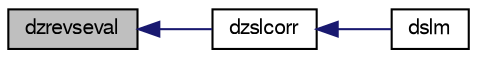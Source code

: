 digraph "dzrevseval"
{
  edge [fontname="FreeSans",fontsize="10",labelfontname="FreeSans",labelfontsize="10"];
  node [fontname="FreeSans",fontsize="10",shape=record];
  rankdir="LR";
  Node1 [label="dzrevseval",height=0.2,width=0.4,color="black", fillcolor="grey75", style="filled", fontcolor="black"];
  Node1 -> Node2 [dir="back",color="midnightblue",fontsize="10",style="solid",fontname="FreeSans"];
  Node2 [label="dzslcorr",height=0.2,width=0.4,color="black", fillcolor="white", style="filled",URL="$dzslcorr_8f90.html#a4c956eab6ffa718951fdb69fe398497a",tooltip=" DZSLCORR computes the Lagueree correction term of a real polynomial with complex root approximation..."];
  Node2 -> Node3 [dir="back",color="midnightblue",fontsize="10",style="solid",fontname="FreeSans"];
  Node3 [label="dslm",height=0.2,width=0.4,color="black", fillcolor="white", style="filled",URL="$dslm_8f90.html#a7809ea1685268dcc45fbd3de77420416",tooltip=" DSLM simultaneously computes the roots of a real polynomial.  "];
}
